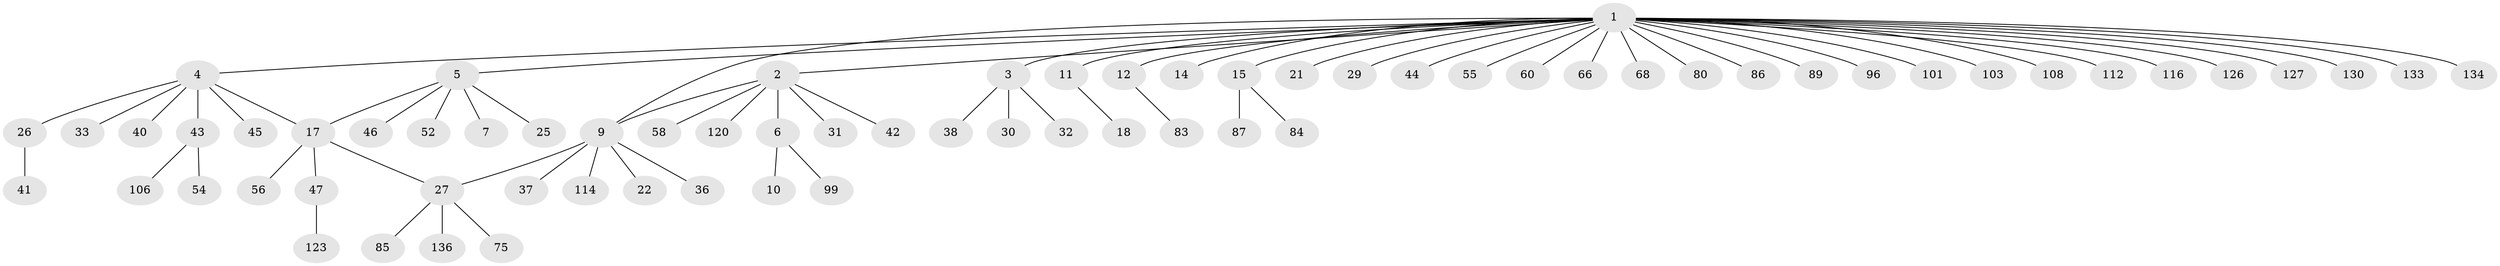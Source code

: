 // original degree distribution, {30: 0.007246376811594203, 7: 0.021739130434782608, 5: 0.036231884057971016, 4: 0.043478260869565216, 8: 0.021739130434782608, 3: 0.06521739130434782, 1: 0.6739130434782609, 2: 0.13043478260869565}
// Generated by graph-tools (version 1.1) at 2025/14/03/09/25 04:14:44]
// undirected, 69 vertices, 71 edges
graph export_dot {
graph [start="1"]
  node [color=gray90,style=filled];
  1;
  2;
  3 [super="+19+81"];
  4 [super="+16+59"];
  5 [super="+34+8+105+90"];
  6;
  7;
  9 [super="+13"];
  10;
  11 [super="+79+35"];
  12;
  14;
  15;
  17 [super="+92+119+74+23+24"];
  18;
  21;
  22 [super="+53+39+88+131"];
  25 [super="+49"];
  26 [super="+77+135"];
  27;
  29;
  30;
  31;
  32;
  33;
  36;
  37;
  38 [super="+104+124+102+63"];
  40;
  41;
  42 [super="+125+122+70"];
  43;
  44;
  45;
  46;
  47;
  52;
  54 [super="+78+115"];
  55;
  56;
  58;
  60;
  66;
  68;
  75;
  80;
  83 [super="+100"];
  84;
  85;
  86;
  87;
  89 [super="+98"];
  96;
  99 [super="+113+117"];
  101;
  103;
  106;
  108;
  112;
  114 [super="+138"];
  116;
  120;
  123 [super="+137"];
  126;
  127;
  130;
  133;
  134;
  136;
  1 -- 2;
  1 -- 3;
  1 -- 4;
  1 -- 5;
  1 -- 9;
  1 -- 11;
  1 -- 12;
  1 -- 14;
  1 -- 15;
  1 -- 21;
  1 -- 29;
  1 -- 44;
  1 -- 55;
  1 -- 60;
  1 -- 66;
  1 -- 68;
  1 -- 80;
  1 -- 86;
  1 -- 89;
  1 -- 96;
  1 -- 101;
  1 -- 103;
  1 -- 108;
  1 -- 112;
  1 -- 116;
  1 -- 126;
  1 -- 127;
  1 -- 130;
  1 -- 133;
  1 -- 134;
  2 -- 6;
  2 -- 31;
  2 -- 42;
  2 -- 58;
  2 -- 120;
  2 -- 9;
  3 -- 30;
  3 -- 32;
  3 -- 38;
  4 -- 45;
  4 -- 33;
  4 -- 17;
  4 -- 40;
  4 -- 26;
  4 -- 43;
  5 -- 7;
  5 -- 25;
  5 -- 52;
  5 -- 46;
  5 -- 17;
  6 -- 10;
  6 -- 99;
  9 -- 114;
  9 -- 36;
  9 -- 37;
  9 -- 22;
  9 -- 27;
  11 -- 18;
  12 -- 83;
  15 -- 84;
  15 -- 87;
  17 -- 27;
  17 -- 56;
  17 -- 47;
  26 -- 41;
  27 -- 75;
  27 -- 85;
  27 -- 136;
  43 -- 54;
  43 -- 106;
  47 -- 123;
}
